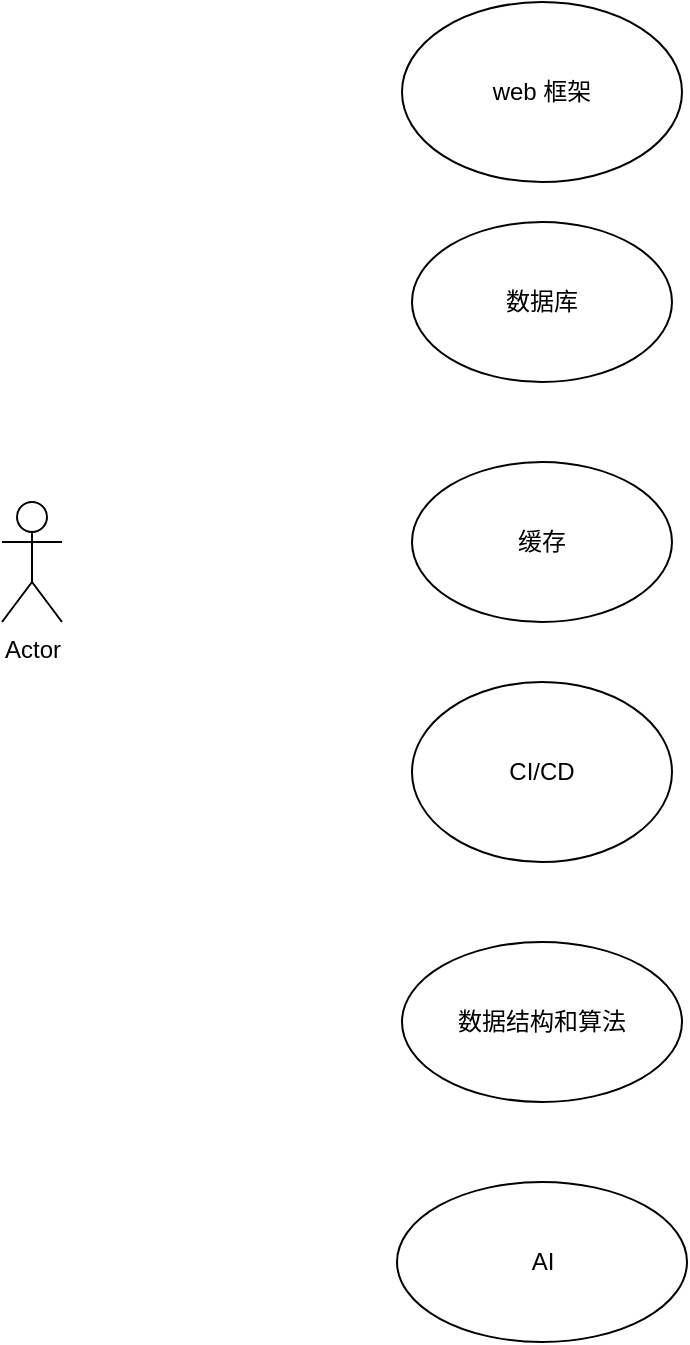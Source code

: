 <mxfile version="23.1.6" type="github">
  <diagram name="Page-1" id="dc7iUbl5KWSRdTPYS_an">
    <mxGraphModel dx="1679" dy="798" grid="1" gridSize="10" guides="1" tooltips="1" connect="1" arrows="1" fold="1" page="1" pageScale="1" pageWidth="827" pageHeight="1169" math="0" shadow="0">
      <root>
        <mxCell id="0" />
        <mxCell id="1" parent="0" />
        <mxCell id="hnzvepVFJ6D69399of4t-2" value="Actor" style="shape=umlActor;verticalLabelPosition=bottom;verticalAlign=top;html=1;outlineConnect=0;" vertex="1" parent="1">
          <mxGeometry x="290" y="420" width="30" height="60" as="geometry" />
        </mxCell>
        <mxCell id="hnzvepVFJ6D69399of4t-4" value="web 框架" style="ellipse;whiteSpace=wrap;html=1;" vertex="1" parent="1">
          <mxGeometry x="490" y="170" width="140" height="90" as="geometry" />
        </mxCell>
        <mxCell id="hnzvepVFJ6D69399of4t-5" value="数据库" style="ellipse;whiteSpace=wrap;html=1;" vertex="1" parent="1">
          <mxGeometry x="495" y="280" width="130" height="80" as="geometry" />
        </mxCell>
        <mxCell id="hnzvepVFJ6D69399of4t-6" value="缓存" style="ellipse;whiteSpace=wrap;html=1;" vertex="1" parent="1">
          <mxGeometry x="495" y="400" width="130" height="80" as="geometry" />
        </mxCell>
        <mxCell id="hnzvepVFJ6D69399of4t-7" value="CI/CD" style="ellipse;whiteSpace=wrap;html=1;" vertex="1" parent="1">
          <mxGeometry x="495" y="510" width="130" height="90" as="geometry" />
        </mxCell>
        <mxCell id="hnzvepVFJ6D69399of4t-10" value="数据结构和算法" style="ellipse;whiteSpace=wrap;html=1;" vertex="1" parent="1">
          <mxGeometry x="490" y="640" width="140" height="80" as="geometry" />
        </mxCell>
        <mxCell id="hnzvepVFJ6D69399of4t-12" value="AI" style="ellipse;whiteSpace=wrap;html=1;" vertex="1" parent="1">
          <mxGeometry x="487.5" y="760" width="145" height="80" as="geometry" />
        </mxCell>
      </root>
    </mxGraphModel>
  </diagram>
</mxfile>
